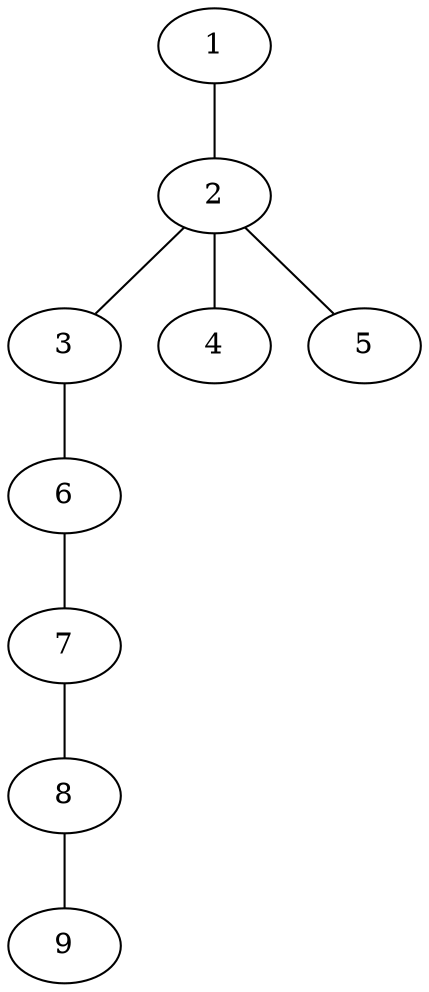graph BT2 {

   graph [ code="2,2,2,3,6,7,8"];


v1[label="1"];
v2[label="2"];
v3[label="3"];
v4[label="4"];
v5[label="5"];
v6[label="6"];
v7[label="7"];
v8[label="8"];
v9[label="9"];

v1--v2;
v2--v3;
v2--v4;
v2--v5;
v3--v6;
v6--v7;
v7--v8;
v8--v9;


}
